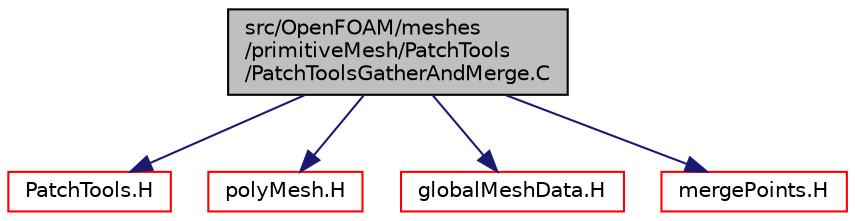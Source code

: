 digraph "src/OpenFOAM/meshes/primitiveMesh/PatchTools/PatchToolsGatherAndMerge.C"
{
  bgcolor="transparent";
  edge [fontname="Helvetica",fontsize="10",labelfontname="Helvetica",labelfontsize="10"];
  node [fontname="Helvetica",fontsize="10",shape=record];
  Node0 [label="src/OpenFOAM/meshes\l/primitiveMesh/PatchTools\l/PatchToolsGatherAndMerge.C",height=0.2,width=0.4,color="black", fillcolor="grey75", style="filled", fontcolor="black"];
  Node0 -> Node1 [color="midnightblue",fontsize="10",style="solid",fontname="Helvetica"];
  Node1 [label="PatchTools.H",height=0.2,width=0.4,color="red",URL="$a12620.html"];
  Node0 -> Node160 [color="midnightblue",fontsize="10",style="solid",fontname="Helvetica"];
  Node160 [label="polyMesh.H",height=0.2,width=0.4,color="red",URL="$a12398.html"];
  Node0 -> Node239 [color="midnightblue",fontsize="10",style="solid",fontname="Helvetica"];
  Node239 [label="globalMeshData.H",height=0.2,width=0.4,color="red",URL="$a12293.html"];
  Node0 -> Node252 [color="midnightblue",fontsize="10",style="solid",fontname="Helvetica"];
  Node252 [label="mergePoints.H",height=0.2,width=0.4,color="red",URL="$a12146.html",tooltip="Merge points. See below. "];
}
